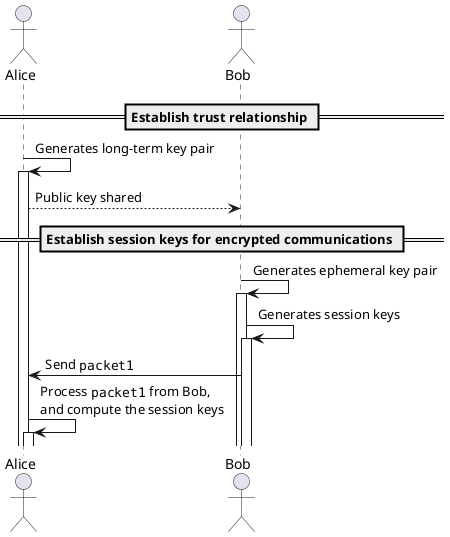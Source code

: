 @startuml
actor Alice
actor Bob
== Establish trust relationship ==
Alice -> Alice: Generates long-term key pair
activate Alice
Alice --> Bob: Public key shared
== Establish session keys for encrypted communications ==
Bob -> Bob: Generates ephemeral key pair
activate Bob
Bob -> Bob: Generates session keys
activate Bob
Bob -> Alice: Send ""packet1""
Alice -> Alice: Process ""packet1"" from Bob,\nand compute the session keys
activate Alice
@enduml